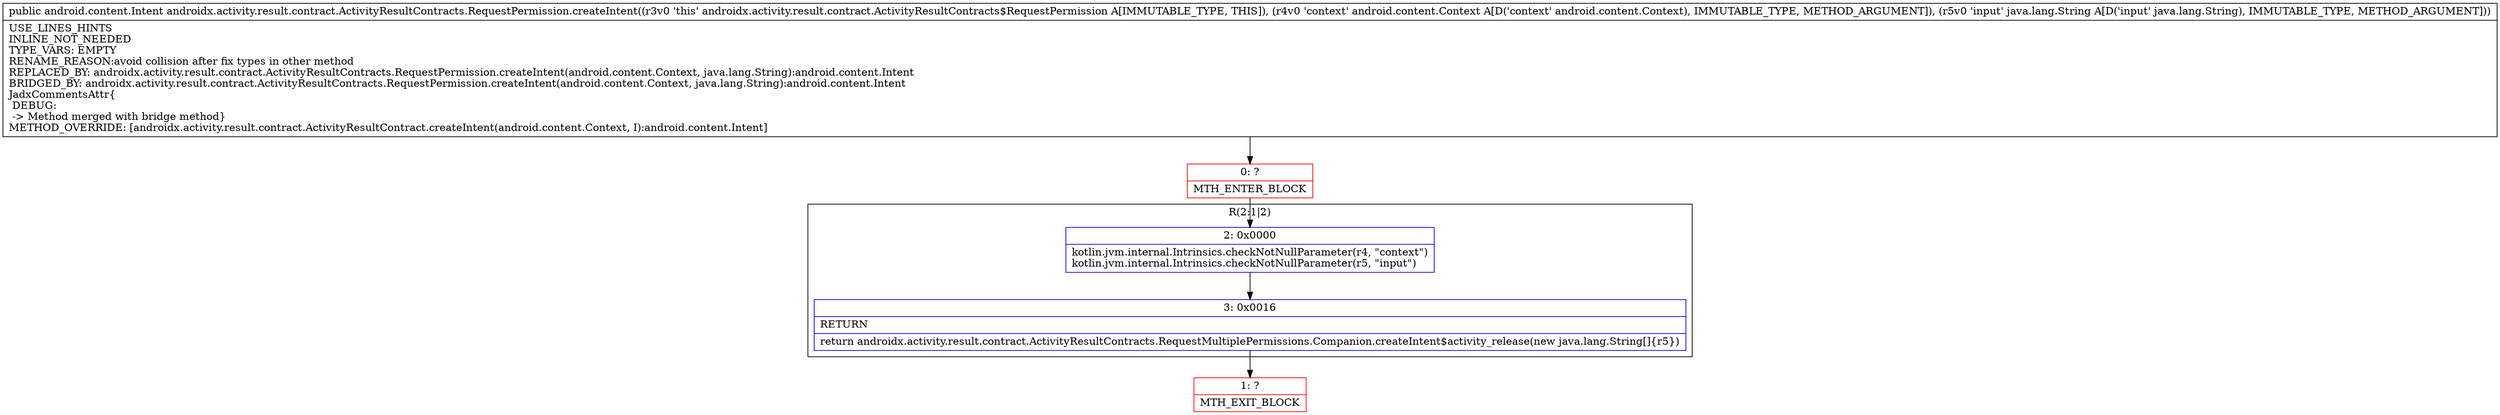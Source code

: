 digraph "CFG forandroidx.activity.result.contract.ActivityResultContracts.RequestPermission.createIntent(Landroid\/content\/Context;Ljava\/lang\/String;)Landroid\/content\/Intent;" {
subgraph cluster_Region_1779949894 {
label = "R(2:1|2)";
node [shape=record,color=blue];
Node_2 [shape=record,label="{2\:\ 0x0000|kotlin.jvm.internal.Intrinsics.checkNotNullParameter(r4, \"context\")\lkotlin.jvm.internal.Intrinsics.checkNotNullParameter(r5, \"input\")\l}"];
Node_3 [shape=record,label="{3\:\ 0x0016|RETURN\l|return androidx.activity.result.contract.ActivityResultContracts.RequestMultiplePermissions.Companion.createIntent$activity_release(new java.lang.String[]\{r5\})\l}"];
}
Node_0 [shape=record,color=red,label="{0\:\ ?|MTH_ENTER_BLOCK\l}"];
Node_1 [shape=record,color=red,label="{1\:\ ?|MTH_EXIT_BLOCK\l}"];
MethodNode[shape=record,label="{public android.content.Intent androidx.activity.result.contract.ActivityResultContracts.RequestPermission.createIntent((r3v0 'this' androidx.activity.result.contract.ActivityResultContracts$RequestPermission A[IMMUTABLE_TYPE, THIS]), (r4v0 'context' android.content.Context A[D('context' android.content.Context), IMMUTABLE_TYPE, METHOD_ARGUMENT]), (r5v0 'input' java.lang.String A[D('input' java.lang.String), IMMUTABLE_TYPE, METHOD_ARGUMENT]))  | USE_LINES_HINTS\lINLINE_NOT_NEEDED\lTYPE_VARS: EMPTY\lRENAME_REASON:avoid collision after fix types in other method\lREPLACED_BY: androidx.activity.result.contract.ActivityResultContracts.RequestPermission.createIntent(android.content.Context, java.lang.String):android.content.Intent\lBRIDGED_BY: androidx.activity.result.contract.ActivityResultContracts.RequestPermission.createIntent(android.content.Context, java.lang.String):android.content.Intent\lJadxCommentsAttr\{\l DEBUG: \l \-\> Method merged with bridge method\}\lMETHOD_OVERRIDE: [androidx.activity.result.contract.ActivityResultContract.createIntent(android.content.Context, I):android.content.Intent]\l}"];
MethodNode -> Node_0;Node_2 -> Node_3;
Node_3 -> Node_1;
Node_0 -> Node_2;
}

